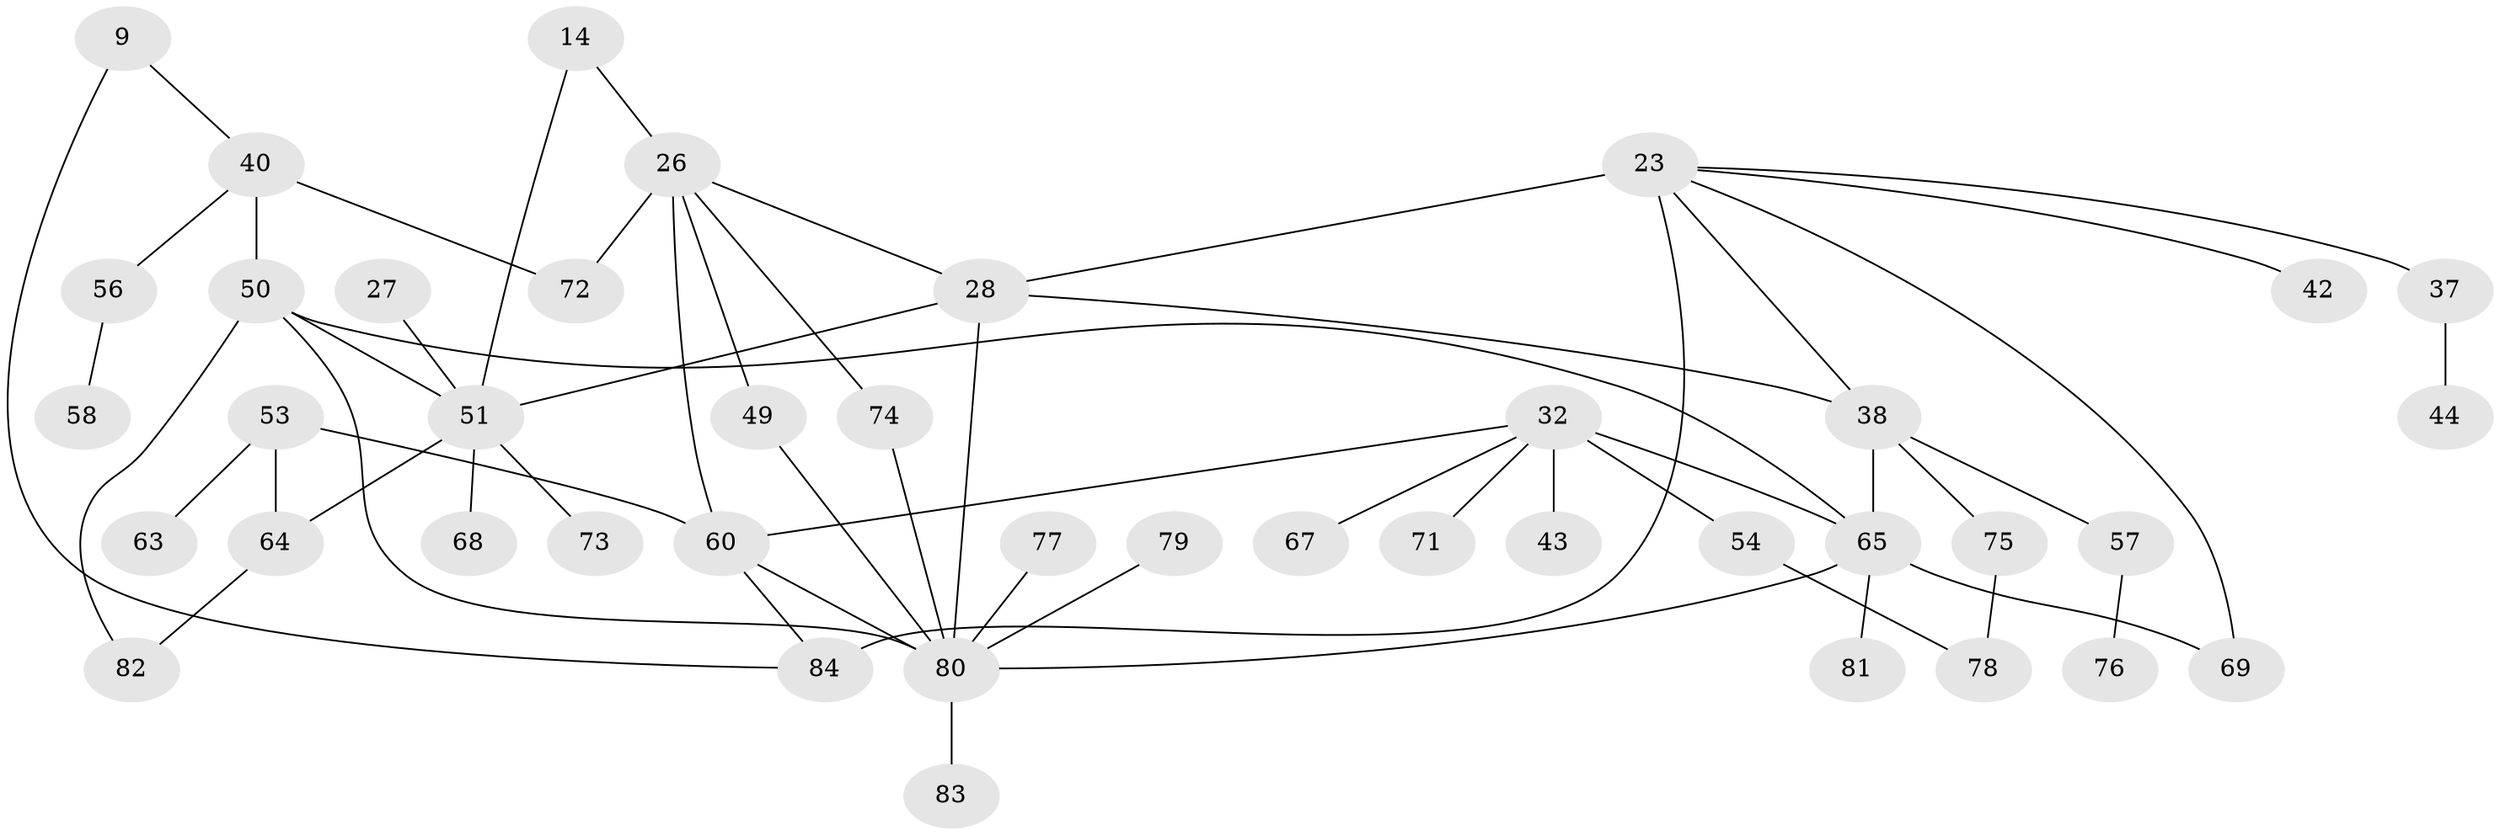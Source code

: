 // original degree distribution, {6: 0.05952380952380952, 5: 0.047619047619047616, 3: 0.25, 2: 0.2976190476190476, 7: 0.011904761904761904, 4: 0.07142857142857142, 1: 0.2619047619047619}
// Generated by graph-tools (version 1.1) at 2025/42/03/09/25 04:42:00]
// undirected, 42 vertices, 57 edges
graph export_dot {
graph [start="1"]
  node [color=gray90,style=filled];
  9;
  14 [super="+10"];
  23 [super="+15"];
  26 [super="+22"];
  27;
  28 [super="+12"];
  32 [super="+29"];
  37;
  38 [super="+36"];
  40 [super="+3"];
  42;
  43;
  44;
  49;
  50 [super="+24+1"];
  51 [super="+7+11"];
  53;
  54;
  56 [super="+5"];
  57;
  58;
  60 [super="+34+46"];
  63;
  64 [super="+41"];
  65 [super="+17+48"];
  67;
  68;
  69 [super="+33+55+62"];
  71;
  72 [super="+52"];
  73 [super="+21"];
  74;
  75;
  76;
  77;
  78;
  79;
  80 [super="+30+59+70+35+39"];
  81;
  82 [super="+66"];
  83;
  84 [super="+61"];
  9 -- 84;
  9 -- 40;
  14 -- 51;
  14 -- 26;
  23 -- 28 [weight=2];
  23 -- 37;
  23 -- 84 [weight=3];
  23 -- 42;
  23 -- 69;
  23 -- 38;
  26 -- 49;
  26 -- 72 [weight=2];
  26 -- 74;
  26 -- 28;
  26 -- 60;
  27 -- 51;
  28 -- 51 [weight=2];
  28 -- 38;
  28 -- 80;
  32 -- 67;
  32 -- 54;
  32 -- 71;
  32 -- 43;
  32 -- 65 [weight=2];
  32 -- 60;
  37 -- 44;
  38 -- 65;
  38 -- 57;
  38 -- 75;
  40 -- 72;
  40 -- 50 [weight=2];
  40 -- 56;
  49 -- 80;
  50 -- 65 [weight=2];
  50 -- 51;
  50 -- 80;
  50 -- 82;
  51 -- 64;
  51 -- 68;
  51 -- 73;
  53 -- 63;
  53 -- 64 [weight=2];
  53 -- 60;
  54 -- 78;
  56 -- 58;
  57 -- 76;
  60 -- 84;
  60 -- 80;
  64 -- 82;
  65 -- 81;
  65 -- 80;
  65 -- 69;
  74 -- 80;
  75 -- 78;
  77 -- 80;
  79 -- 80;
  80 -- 83;
}
